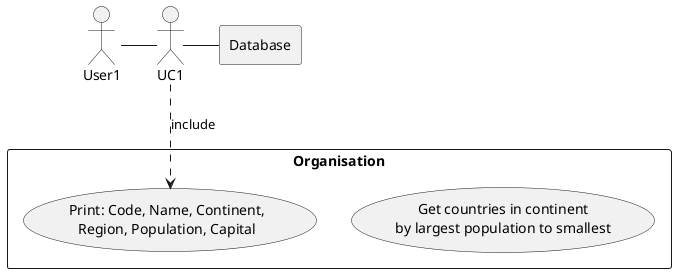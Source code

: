 @startuml



rectangle Database

rectangle "Organisation" {
    usecase UC as "Get countries in continent
    by largest population to smallest"

    usecase UCa as "Print: Code, Name, Continent,
    Region, Population, Capital"
}
    User1 - UC1
    UC1 ..> UCa : include
    UC1 - Database


@enduml